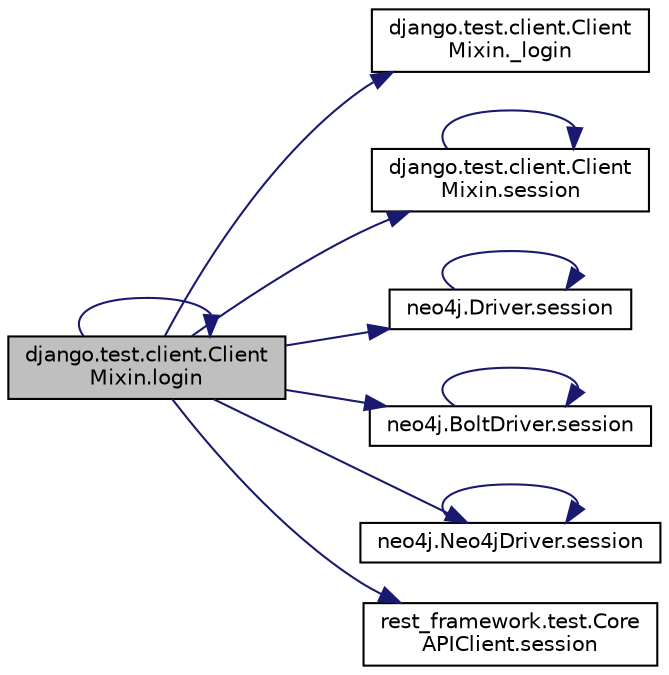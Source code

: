 digraph "django.test.client.ClientMixin.login"
{
 // LATEX_PDF_SIZE
  edge [fontname="Helvetica",fontsize="10",labelfontname="Helvetica",labelfontsize="10"];
  node [fontname="Helvetica",fontsize="10",shape=record];
  rankdir="LR";
  Node1 [label="django.test.client.Client\lMixin.login",height=0.2,width=0.4,color="black", fillcolor="grey75", style="filled", fontcolor="black",tooltip=" "];
  Node1 -> Node2 [color="midnightblue",fontsize="10",style="solid",fontname="Helvetica"];
  Node2 [label="django.test.client.Client\lMixin._login",height=0.2,width=0.4,color="black", fillcolor="white", style="filled",URL="$da/dd7/classdjango_1_1test_1_1client_1_1_client_mixin.html#a30b6a7dcebc5dbd75862c872e5262514",tooltip=" "];
  Node1 -> Node1 [color="midnightblue",fontsize="10",style="solid",fontname="Helvetica"];
  Node1 -> Node3 [color="midnightblue",fontsize="10",style="solid",fontname="Helvetica"];
  Node3 [label="django.test.client.Client\lMixin.session",height=0.2,width=0.4,color="black", fillcolor="white", style="filled",URL="$da/dd7/classdjango_1_1test_1_1client_1_1_client_mixin.html#a317be65d7ec964a7a5bbc090e62a6418",tooltip=" "];
  Node3 -> Node3 [color="midnightblue",fontsize="10",style="solid",fontname="Helvetica"];
  Node1 -> Node4 [color="midnightblue",fontsize="10",style="solid",fontname="Helvetica"];
  Node4 [label="neo4j.Driver.session",height=0.2,width=0.4,color="black", fillcolor="white", style="filled",URL="$d0/deb/classneo4j_1_1_driver.html#ae260b432170f65edaf3f6854af2fa6ee",tooltip=" "];
  Node4 -> Node4 [color="midnightblue",fontsize="10",style="solid",fontname="Helvetica"];
  Node1 -> Node5 [color="midnightblue",fontsize="10",style="solid",fontname="Helvetica"];
  Node5 [label="neo4j.BoltDriver.session",height=0.2,width=0.4,color="black", fillcolor="white", style="filled",URL="$de/d06/classneo4j_1_1_bolt_driver.html#a234f51525e378d2b75a7c0ca26d6ffa8",tooltip=" "];
  Node5 -> Node5 [color="midnightblue",fontsize="10",style="solid",fontname="Helvetica"];
  Node1 -> Node6 [color="midnightblue",fontsize="10",style="solid",fontname="Helvetica"];
  Node6 [label="neo4j.Neo4jDriver.session",height=0.2,width=0.4,color="black", fillcolor="white", style="filled",URL="$d3/dc8/classneo4j_1_1_neo4j_driver.html#a0f416c3d106546209d3054e7ff9fec91",tooltip=" "];
  Node6 -> Node6 [color="midnightblue",fontsize="10",style="solid",fontname="Helvetica"];
  Node1 -> Node7 [color="midnightblue",fontsize="10",style="solid",fontname="Helvetica"];
  Node7 [label="rest_framework.test.Core\lAPIClient.session",height=0.2,width=0.4,color="black", fillcolor="white", style="filled",URL="$df/d60/classrest__framework_1_1test_1_1_core_a_p_i_client.html#a000e76327252647f70c3370ef697c90b",tooltip=" "];
}
